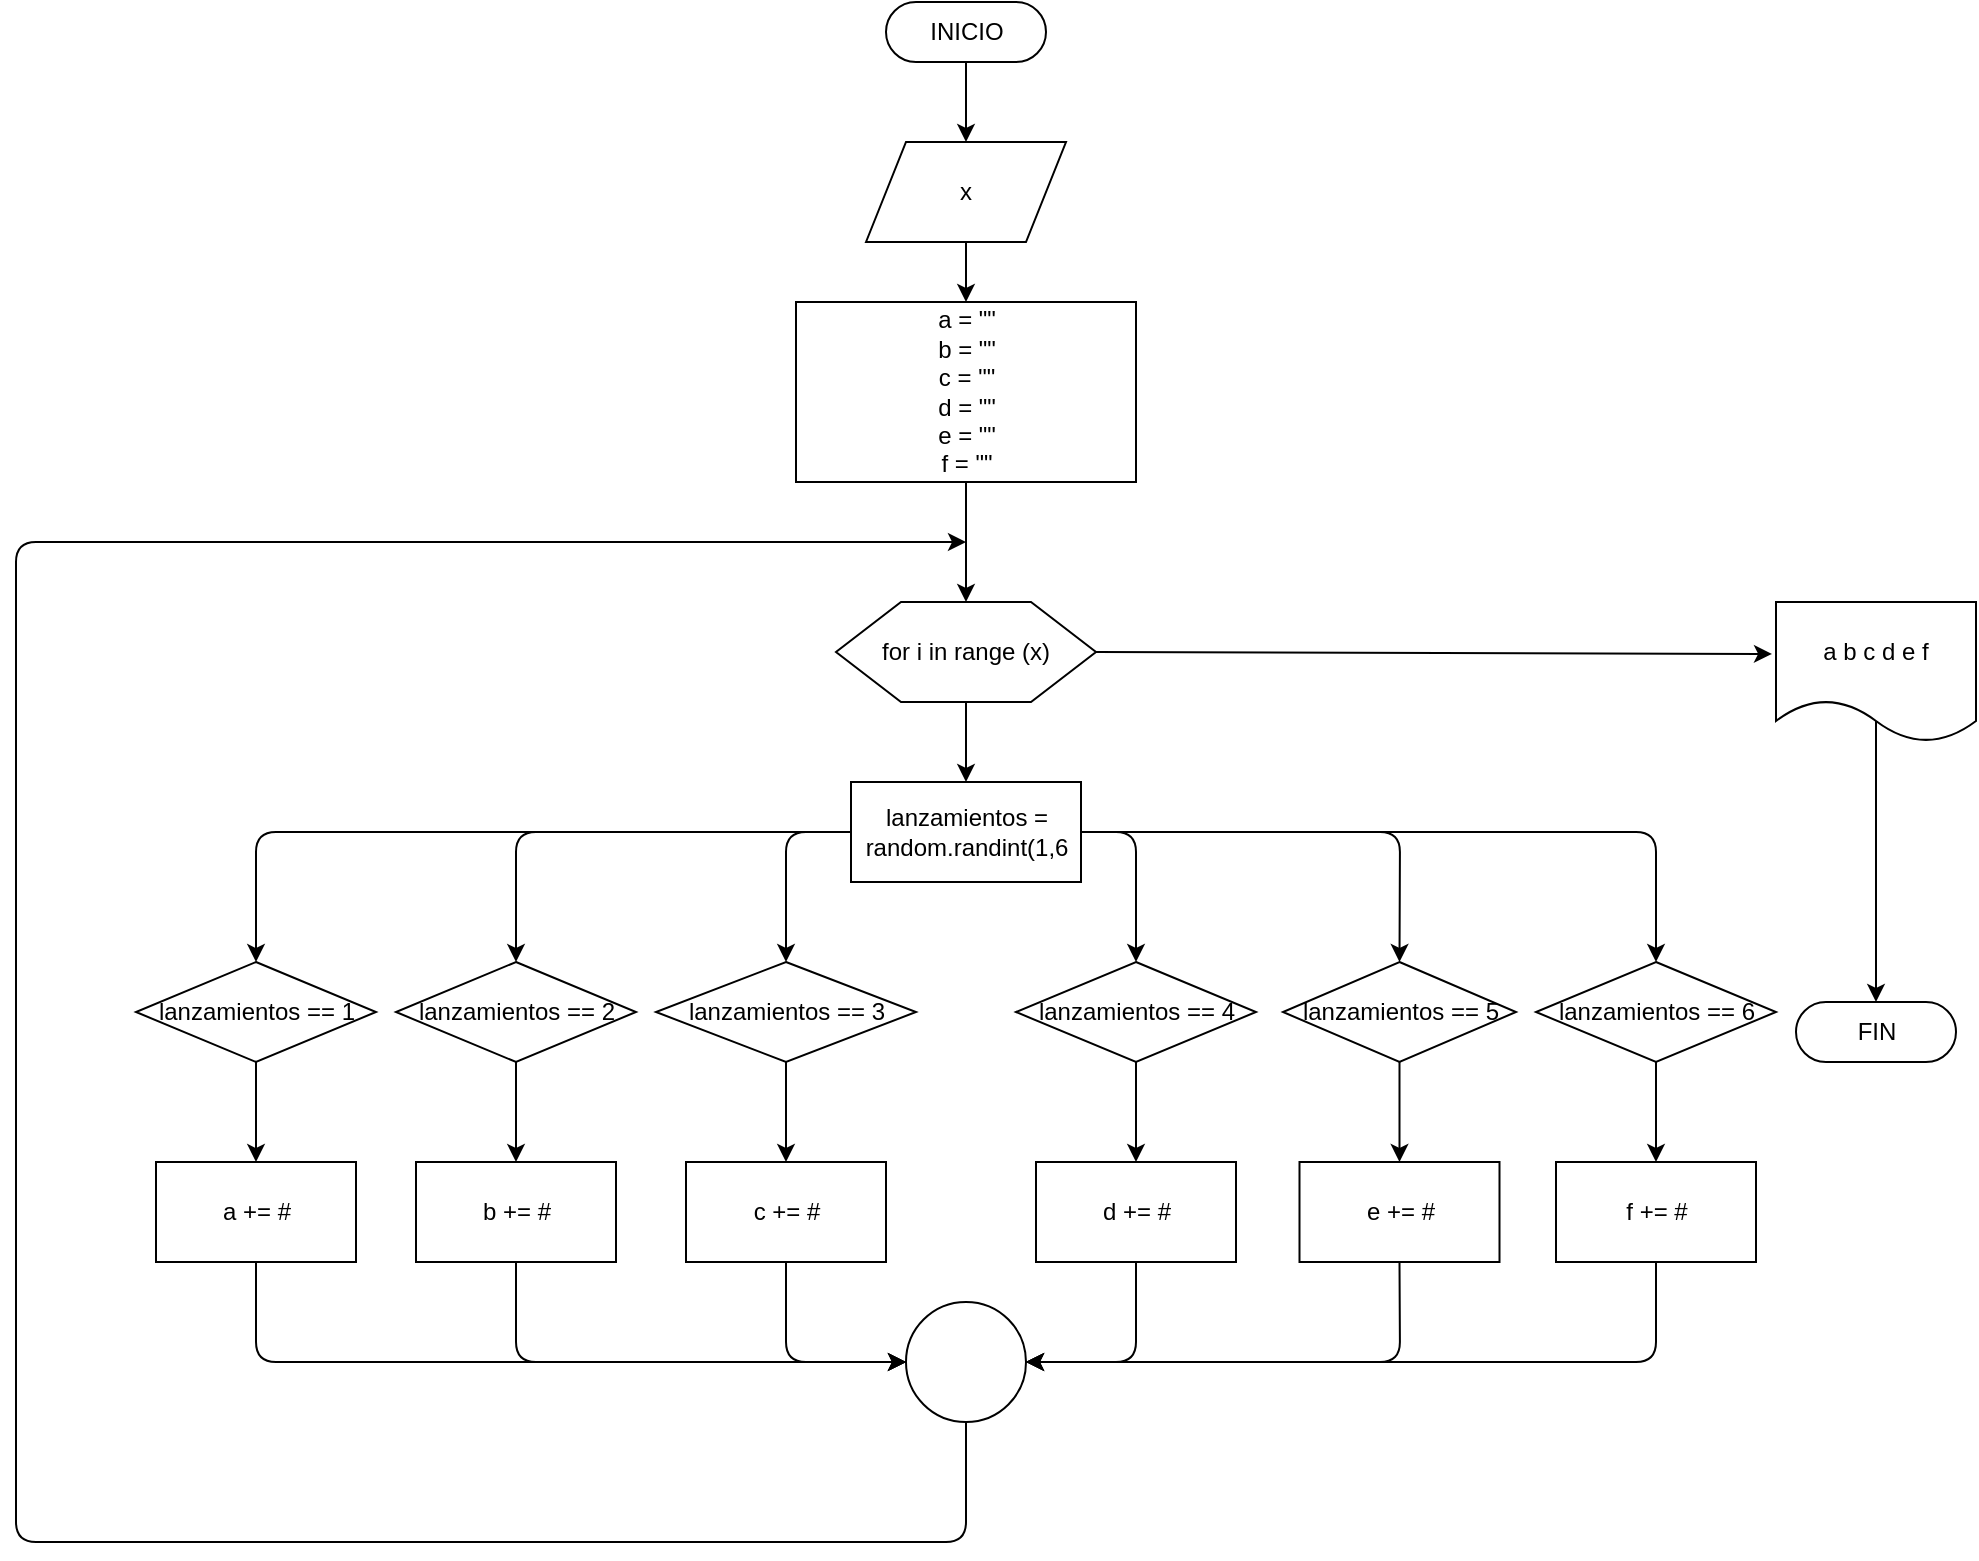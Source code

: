 <mxfile>
    <diagram id="eeuZB2-tiTHk1WPdUnbV" name="Página-1">
        <mxGraphModel dx="1232" dy="1639" grid="1" gridSize="10" guides="1" tooltips="1" connect="1" arrows="1" fold="1" page="1" pageScale="1" pageWidth="827" pageHeight="1169" math="0" shadow="0">
            <root>
                <mxCell id="0"/>
                <mxCell id="1" parent="0"/>
                <mxCell id="23" style="edgeStyle=none;html=1;exitX=0.5;exitY=0.5;exitDx=0;exitDy=15;exitPerimeter=0;entryX=0.5;entryY=0;entryDx=0;entryDy=0;" edge="1" parent="1" source="3" target="22">
                    <mxGeometry relative="1" as="geometry"/>
                </mxCell>
                <mxCell id="3" value="INICIO" style="html=1;dashed=0;whitespace=wrap;shape=mxgraph.dfd.start" vertex="1" parent="1">
                    <mxGeometry x="-95" y="-110" width="80" height="30" as="geometry"/>
                </mxCell>
                <mxCell id="4" value="" style="edgeStyle=none;html=1;" edge="1" parent="1" source="5" target="8">
                    <mxGeometry relative="1" as="geometry"/>
                </mxCell>
                <mxCell id="5" value="&lt;div&gt;a = &quot;&quot;&lt;/div&gt;&lt;div&gt;b = &quot;&quot;&lt;/div&gt;&lt;div&gt;c = &quot;&quot;&lt;/div&gt;&lt;div&gt;d = &quot;&quot;&lt;/div&gt;&lt;div&gt;e = &quot;&quot;&lt;/div&gt;&lt;div&gt;f = &quot;&quot;&lt;/div&gt;" style="html=1;dashed=0;whitespace=wrap;" vertex="1" parent="1">
                    <mxGeometry x="-140" y="40" width="170" height="90" as="geometry"/>
                </mxCell>
                <mxCell id="40" style="edgeStyle=none;html=1;exitX=0.5;exitY=1;exitDx=0;exitDy=0;" edge="1" parent="1" source="8" target="39">
                    <mxGeometry relative="1" as="geometry"/>
                </mxCell>
                <mxCell id="47" style="edgeStyle=none;html=1;exitX=1;exitY=0.5;exitDx=0;exitDy=0;entryX=1.02;entryY=0.371;entryDx=0;entryDy=0;entryPerimeter=0;" edge="1" parent="1" source="8" target="20">
                    <mxGeometry relative="1" as="geometry"/>
                </mxCell>
                <mxCell id="8" value="for i in range (x)" style="shape=hexagon;perimeter=hexagonPerimeter2;whiteSpace=wrap;html=1;size=0.25" vertex="1" parent="1">
                    <mxGeometry x="-120" y="190" width="130" height="50" as="geometry"/>
                </mxCell>
                <mxCell id="9" style="edgeStyle=none;html=1;exitX=0.5;exitY=1;exitDx=0;exitDy=0;" edge="1" parent="1" source="10" target="16">
                    <mxGeometry relative="1" as="geometry"/>
                </mxCell>
                <mxCell id="10" value="lanzamientos == 5" style="shape=rhombus;html=1;dashed=0;whitespace=wrap;perimeter=rhombusPerimeter;" vertex="1" parent="1">
                    <mxGeometry x="103.5" y="370" width="116.5" height="50" as="geometry"/>
                </mxCell>
                <mxCell id="11" style="edgeStyle=none;html=1;exitX=0.5;exitY=1;exitDx=0;exitDy=0;entryX=0.5;entryY=0;entryDx=0;entryDy=0;" edge="1" parent="1" source="12" target="14">
                    <mxGeometry relative="1" as="geometry"/>
                </mxCell>
                <mxCell id="12" value="lanzamientos == 6" style="shape=rhombus;html=1;dashed=0;whitespace=wrap;perimeter=rhombusPerimeter;" vertex="1" parent="1">
                    <mxGeometry x="230" y="370" width="120" height="50" as="geometry"/>
                </mxCell>
                <mxCell id="67" style="edgeStyle=none;html=1;exitX=0.5;exitY=1;exitDx=0;exitDy=0;entryX=1;entryY=0.5;entryDx=0;entryDy=0;" edge="1" parent="1" source="14" target="18">
                    <mxGeometry relative="1" as="geometry">
                        <Array as="points">
                            <mxPoint x="290" y="570"/>
                        </Array>
                    </mxGeometry>
                </mxCell>
                <mxCell id="14" value="f += #" style="html=1;dashed=0;whitespace=wrap;" vertex="1" parent="1">
                    <mxGeometry x="240" y="470" width="100" height="50" as="geometry"/>
                </mxCell>
                <mxCell id="66" style="edgeStyle=none;html=1;exitX=0.5;exitY=1;exitDx=0;exitDy=0;entryX=1;entryY=0.5;entryDx=0;entryDy=0;" edge="1" parent="1" source="16" target="18">
                    <mxGeometry relative="1" as="geometry">
                        <Array as="points">
                            <mxPoint x="162" y="570"/>
                        </Array>
                    </mxGeometry>
                </mxCell>
                <mxCell id="16" value="e += #" style="html=1;dashed=0;whitespace=wrap;" vertex="1" parent="1">
                    <mxGeometry x="111.75" y="470" width="100" height="50" as="geometry"/>
                </mxCell>
                <mxCell id="68" style="edgeStyle=none;html=1;exitX=0.5;exitY=1;exitDx=0;exitDy=0;" edge="1" parent="1" source="18">
                    <mxGeometry relative="1" as="geometry">
                        <mxPoint x="-55" y="160" as="targetPoint"/>
                        <Array as="points">
                            <mxPoint x="-55" y="660"/>
                            <mxPoint x="-530" y="660"/>
                            <mxPoint x="-530" y="160"/>
                        </Array>
                    </mxGeometry>
                </mxCell>
                <mxCell id="18" value="" style="shape=ellipse;html=1;dashed=0;whitespace=wrap;aspect=fixed;perimeter=ellipsePerimeter;" vertex="1" parent="1">
                    <mxGeometry x="-85" y="540" width="60" height="60" as="geometry"/>
                </mxCell>
                <mxCell id="19" style="edgeStyle=none;html=1;exitX=0.5;exitY=0;exitDx=0;exitDy=0;entryX=0.5;entryY=0.5;entryDx=0;entryDy=-15;entryPerimeter=0;" edge="1" parent="1" source="20" target="21">
                    <mxGeometry relative="1" as="geometry"/>
                </mxCell>
                <mxCell id="20" value="a b c d e f" style="shape=document;whiteSpace=wrap;html=1;boundedLbl=1;dashed=0;flipH=1;" vertex="1" parent="1">
                    <mxGeometry x="350" y="190" width="100" height="70" as="geometry"/>
                </mxCell>
                <mxCell id="21" value="FIN" style="html=1;dashed=0;whitespace=wrap;shape=mxgraph.dfd.start" vertex="1" parent="1">
                    <mxGeometry x="360" y="390" width="80" height="30" as="geometry"/>
                </mxCell>
                <mxCell id="24" style="edgeStyle=none;html=1;exitX=0.5;exitY=1;exitDx=0;exitDy=0;entryX=0.5;entryY=0;entryDx=0;entryDy=0;" edge="1" parent="1" source="22" target="5">
                    <mxGeometry relative="1" as="geometry"/>
                </mxCell>
                <mxCell id="22" value="x" style="shape=parallelogram;perimeter=parallelogramPerimeter;whiteSpace=wrap;html=1;dashed=0;" vertex="1" parent="1">
                    <mxGeometry x="-105" y="-40" width="100" height="50" as="geometry"/>
                </mxCell>
                <mxCell id="58" value="" style="edgeStyle=none;html=1;" edge="1" parent="1" source="26" target="51">
                    <mxGeometry relative="1" as="geometry"/>
                </mxCell>
                <mxCell id="26" value="lanzamientos == 4" style="shape=rhombus;html=1;dashed=0;whitespace=wrap;perimeter=rhombusPerimeter;" vertex="1" parent="1">
                    <mxGeometry x="-30" y="370" width="120" height="50" as="geometry"/>
                </mxCell>
                <mxCell id="57" value="" style="edgeStyle=none;html=1;" edge="1" parent="1" source="27" target="52">
                    <mxGeometry relative="1" as="geometry"/>
                </mxCell>
                <mxCell id="27" value="lanzamientos == 3" style="shape=rhombus;html=1;dashed=0;whitespace=wrap;perimeter=rhombusPerimeter;" vertex="1" parent="1">
                    <mxGeometry x="-210" y="370" width="130" height="50" as="geometry"/>
                </mxCell>
                <mxCell id="56" value="" style="edgeStyle=none;html=1;" edge="1" parent="1" source="28" target="53">
                    <mxGeometry relative="1" as="geometry"/>
                </mxCell>
                <mxCell id="28" value="lanzamientos == 2" style="shape=rhombus;html=1;dashed=0;whitespace=wrap;perimeter=rhombusPerimeter;" vertex="1" parent="1">
                    <mxGeometry x="-340" y="370" width="120" height="50" as="geometry"/>
                </mxCell>
                <mxCell id="55" value="" style="edgeStyle=none;html=1;" edge="1" parent="1" source="29" target="54">
                    <mxGeometry relative="1" as="geometry"/>
                </mxCell>
                <mxCell id="29" value="lanzamientos == 1" style="shape=rhombus;html=1;dashed=0;whitespace=wrap;perimeter=rhombusPerimeter;" vertex="1" parent="1">
                    <mxGeometry x="-470" y="370" width="120" height="50" as="geometry"/>
                </mxCell>
                <mxCell id="41" style="edgeStyle=none;html=1;exitX=0;exitY=0.5;exitDx=0;exitDy=0;entryX=0.5;entryY=0;entryDx=0;entryDy=0;" edge="1" parent="1" source="39" target="29">
                    <mxGeometry relative="1" as="geometry">
                        <Array as="points">
                            <mxPoint x="-410" y="305"/>
                        </Array>
                    </mxGeometry>
                </mxCell>
                <mxCell id="42" style="edgeStyle=none;html=1;exitX=0;exitY=0.5;exitDx=0;exitDy=0;entryX=0.5;entryY=0;entryDx=0;entryDy=0;" edge="1" parent="1" source="39" target="28">
                    <mxGeometry relative="1" as="geometry">
                        <Array as="points">
                            <mxPoint x="-280" y="305"/>
                        </Array>
                    </mxGeometry>
                </mxCell>
                <mxCell id="45" style="edgeStyle=none;html=1;exitX=1;exitY=0.5;exitDx=0;exitDy=0;entryX=0.5;entryY=0;entryDx=0;entryDy=0;" edge="1" parent="1" source="39" target="10">
                    <mxGeometry relative="1" as="geometry">
                        <Array as="points">
                            <mxPoint x="162" y="305"/>
                        </Array>
                    </mxGeometry>
                </mxCell>
                <mxCell id="46" style="edgeStyle=none;html=1;exitX=1;exitY=0.5;exitDx=0;exitDy=0;entryX=0.5;entryY=0;entryDx=0;entryDy=0;" edge="1" parent="1" source="39" target="12">
                    <mxGeometry relative="1" as="geometry">
                        <Array as="points">
                            <mxPoint x="290" y="305"/>
                        </Array>
                    </mxGeometry>
                </mxCell>
                <mxCell id="50" style="edgeStyle=none;html=1;exitX=1;exitY=0.5;exitDx=0;exitDy=0;entryX=0.5;entryY=0;entryDx=0;entryDy=0;" edge="1" parent="1" source="39" target="26">
                    <mxGeometry relative="1" as="geometry">
                        <Array as="points">
                            <mxPoint x="30" y="305"/>
                        </Array>
                    </mxGeometry>
                </mxCell>
                <mxCell id="59" style="edgeStyle=none;html=1;exitX=0;exitY=0.5;exitDx=0;exitDy=0;entryX=0.5;entryY=0;entryDx=0;entryDy=0;" edge="1" parent="1" source="39" target="27">
                    <mxGeometry relative="1" as="geometry">
                        <Array as="points">
                            <mxPoint x="-145" y="305"/>
                        </Array>
                    </mxGeometry>
                </mxCell>
                <mxCell id="39" value="lanzamientos = &lt;br&gt;random.randint(1,6" style="html=1;dashed=0;whitespace=wrap;" vertex="1" parent="1">
                    <mxGeometry x="-112.5" y="280" width="115" height="50" as="geometry"/>
                </mxCell>
                <mxCell id="65" style="edgeStyle=none;html=1;exitX=0.5;exitY=1;exitDx=0;exitDy=0;entryX=1;entryY=0.5;entryDx=0;entryDy=0;" edge="1" parent="1" source="51" target="18">
                    <mxGeometry relative="1" as="geometry">
                        <Array as="points">
                            <mxPoint x="30" y="570"/>
                        </Array>
                    </mxGeometry>
                </mxCell>
                <mxCell id="51" value="d += #" style="html=1;dashed=0;whitespace=wrap;" vertex="1" parent="1">
                    <mxGeometry x="-20" y="470" width="100" height="50" as="geometry"/>
                </mxCell>
                <mxCell id="64" style="edgeStyle=none;html=1;exitX=0.5;exitY=1;exitDx=0;exitDy=0;entryX=0;entryY=0.5;entryDx=0;entryDy=0;" edge="1" parent="1" source="52" target="18">
                    <mxGeometry relative="1" as="geometry">
                        <Array as="points">
                            <mxPoint x="-145" y="570"/>
                        </Array>
                    </mxGeometry>
                </mxCell>
                <mxCell id="52" value="c&amp;nbsp;&lt;span style=&quot;color: rgba(0 , 0 , 0 , 0) ; font-family: monospace ; font-size: 0px&quot;&gt;%3CmxGraphModel%3E%3Croot%3E%3CmxCell%20id%3D%220%22%2F%3E%3CmxCell%20id%3D%221%22%20parent%3D%220%22%2F%3E%3CmxCell%20id%3D%222%22%20value%3D%22d%20%2B%3D%20%23%22%20style%3D%22html%3D1%3Bdashed%3D0%3Bwhitespace%3Dwrap%3B%22%20vertex%3D%221%22%20parent%3D%221%22%3E%3CmxGeometry%20x%3D%22-20%22%20y%3D%22470%22%20width%3D%22100%22%20height%3D%2250%22%20as%3D%22geometry%22%2F%3E%3C%2FmxCell%3E%3C%2Froot%3E%3C%2FmxGraphModel%3E&amp;nbsp;&amp;nbsp;&lt;/span&gt;+= #" style="html=1;dashed=0;whitespace=wrap;" vertex="1" parent="1">
                    <mxGeometry x="-195" y="470" width="100" height="50" as="geometry"/>
                </mxCell>
                <mxCell id="63" style="edgeStyle=none;html=1;exitX=0.5;exitY=1;exitDx=0;exitDy=0;entryX=0;entryY=0.5;entryDx=0;entryDy=0;" edge="1" parent="1" source="53" target="18">
                    <mxGeometry relative="1" as="geometry">
                        <Array as="points">
                            <mxPoint x="-280" y="570"/>
                        </Array>
                    </mxGeometry>
                </mxCell>
                <mxCell id="53" value="b&amp;nbsp;&lt;span style=&quot;color: rgba(0 , 0 , 0 , 0) ; font-family: monospace ; font-size: 0px&quot;&gt;%3CmxGraphModel%3E%3Croot%3E%3CmxCell%20id%3D%220%22%2F%3E%3CmxCell%20id%3D%221%22%20parent%3D%220%22%2F%3E%3CmxCell%20id%3D%222%22%20value%3D%22d%20%2B%3D%20%23%22%20style%3D%22html%3D1%3Bdashed%3D0%3Bwhitespace%3Dwrap%3B%22%20vertex%3D%221%22%20parent%3D%221%22%3E%3CmxGeometry%20x%3D%22-20%22%20y%3D%22470%22%20width%3D%22100%22%20height%3D%2250%22%20as%3D%22geometry%22%2F%3E%3C%2FmxCell%3E%3C%2Froot%3E%3C%2FmxGraphModel%3E&amp;nbsp;&amp;nbsp;&lt;/span&gt;+= #" style="html=1;dashed=0;whitespace=wrap;" vertex="1" parent="1">
                    <mxGeometry x="-330" y="470" width="100" height="50" as="geometry"/>
                </mxCell>
                <mxCell id="60" style="edgeStyle=none;html=1;exitX=0.5;exitY=1;exitDx=0;exitDy=0;entryX=0;entryY=0.5;entryDx=0;entryDy=0;" edge="1" parent="1" source="54" target="18">
                    <mxGeometry relative="1" as="geometry">
                        <Array as="points">
                            <mxPoint x="-410" y="570"/>
                        </Array>
                    </mxGeometry>
                </mxCell>
                <mxCell id="54" value="a&amp;nbsp;&lt;span style=&quot;color: rgba(0 , 0 , 0 , 0) ; font-family: monospace ; font-size: 0px&quot;&gt;%3CmxGraphModel%3E%3Croot%3E%3CmxCell%20id%3D%220%22%2F%3E%3CmxCell%20id%3D%221%22%20parent%3D%220%22%2F%3E%3CmxCell%20id%3D%222%22%20value%3D%22d%20%2B%3D%20%23%22%20style%3D%22html%3D1%3Bdashed%3D0%3Bwhitespace%3Dwrap%3B%22%20vertex%3D%221%22%20parent%3D%221%22%3E%3CmxGeometry%20x%3D%22-20%22%20y%3D%22470%22%20width%3D%22100%22%20height%3D%2250%22%20as%3D%22geometry%22%2F%3E%3C%2FmxCell%3E%3C%2Froot%3E%3C%2FmxGraphModel%3E&amp;nbsp;&amp;nbsp;&lt;/span&gt;+= #" style="html=1;dashed=0;whitespace=wrap;" vertex="1" parent="1">
                    <mxGeometry x="-460" y="470" width="100" height="50" as="geometry"/>
                </mxCell>
            </root>
        </mxGraphModel>
    </diagram>
</mxfile>